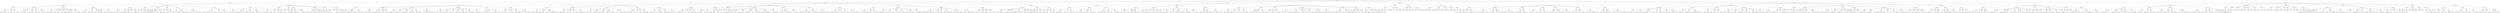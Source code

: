 digraph G {
	jovejmr [weight=40]
	fesmk [weight=24]
	gwhfv [weight=74]
	vxfoyx [weight=101]
	vxfoyx -> aqytxb
	vxfoyx -> ltnnn
	pvtnv [weight=77]
	cpmuhnf [weight=39]
	ocezven [weight=77]
	xjqta [weight=42]
	hkckef [weight=21]
	nwuhqn [weight=63]
	wbbfc [weight=49]
	oictp [weight=50]
	zmizid [weight=85]
	uukembw [weight=1054]
	uukembw -> yowehs
	uukembw -> ytoju
	uukembw -> jwyhe
	uukembw -> bxqlx
	iqdna [weight=212]
	iqdna -> gmhwcj
	iqdna -> vllsfc
	iqdna -> ebptuar
	iqdna -> lmcqa
	vakapy [weight=132]
	vakapy -> eiisyk
	vakapy -> nghznvw
	vakapy -> dqslnjk
	qouck [weight=77]
	pqjeof [weight=12]
	faszmg [weight=53]
	jvjlfb [weight=56]
	oxwpxqj [weight=44]
	ryonf [weight=18]
	jrgndow [weight=70]
	iayecc [weight=86]
	lwuwrp [weight=84]
	haxfzky [weight=72]
	ahbxz [weight=12]
	muuyp [weight=21]
	emjuzdq [weight=46]
	csiof [weight=258]
	csiof -> rjyyh
	csiof -> rdqisk
	orkisb [weight=88]
	yheewtp [weight=13]
	utrhfs [weight=10]
	kczko [weight=84]
	iwcqa [weight=98]
	chdtaz [weight=59]
	pqoybi [weight=74]
	pqoybi -> bsmwi
	pqoybi -> hsycjdc
	pinapwf [weight=88]
	vpfsdll [weight=93]
	ohjniy [weight=139]
	ohjniy -> tvqfs
	ohjniy -> uyfca
	cbldohy [weight=92]
	vvgyhb [weight=526]
	vvgyhb -> ruqgy
	vvgyhb -> xrgsnsh
	vvgyhb -> wytylnc
	wwjqcpu [weight=90]
	xvjuf [weight=79]
	zdsyu [weight=67]
	zdsyu -> ecstxkl
	zdsyu -> paofmv
	eovjzwr [weight=55]
	ohsjl [weight=36]
	eduzwi [weight=49]
	eduzwi -> segwmpm
	eduzwi -> bfekpxz
	eduzwi -> gewtd
	eduzwi -> knvukf
	oyhvxt [weight=5]
	kyoypr [weight=69]
	mfaftsr [weight=34]
	heqou [weight=193]
	heqou -> uriolfn
	heqou -> gfhfmig
	heqou -> crxpsq
	ktbxbnn [weight=132]
	ktbxbnn -> fhzzvtv
	ktbxbnn -> oytgp
	yscxlz [weight=40]
	dukpbd [weight=44]
	kzlpr [weight=6]
	qswzv [weight=86]
	pxjuos [weight=61]
	mvavmml [weight=53]
	kqxpxlx [weight=57]
	ixdllwp [weight=1853]
	ixdllwp -> sialf
	ixdllwp -> kjvaqy
	nhrapmw [weight=51]
	nhrapmw -> pifqyxs
	nhrapmw -> wxloqgs
	nhrapmw -> jkcrf
	nhrapmw -> bmivh
	nhrapmw -> btjjjxw
	nhrapmw -> gfyvv
	nhrapmw -> tpdaf
	wurmmqn [weight=14]
	dqjxyyd [weight=53]
	vlnnmg [weight=94]
	rjyyh [weight=68]
	hwezjo [weight=43349]
	hwezjo -> rpyji
	hwezjo -> uukembw
	hwezjo -> pbthb
	iyeuk [weight=74]
	lcaeg [weight=92]
	gfhfmig [weight=44]
	iugub [weight=226]
	iugub -> rauprc
	iugub -> bummi
	tfpsrke [weight=70]
	nhjbg [weight=267]
	nhjbg -> fviaonx
	nhjbg -> uemcawn
	rleprim [weight=45]
	rleprim -> lruhxda
	rleprim -> qxfvj
	yowehs [weight=1257]
	yowehs -> ynhgsj
	yowehs -> deboo
	yowehs -> jrovat
	lefvu [weight=10]
	lefvu -> pzths
	lefvu -> vygkoys
	lefvu -> etzfe
	lefvu -> sudep
	kcjcpk [weight=9]
	zhvyfkx [weight=56]
	ixeev [weight=77]
	rkjfzl [weight=241]
	rkjfzl -> jakjzay
	rkjfzl -> znfjlz
	rkjfzl -> zftvgdy
	rkjfzl -> bzhzzv
	rkjfzl -> dhktab
	cstxcb [weight=31]
	bzhzzv [weight=212]
	sqkae [weight=73]
	rpkaem [weight=14]
	krepomq [weight=36]
	hxdrc [weight=4240]
	hxdrc -> fcoaxeb
	hxdrc -> geniumj
	hxdrc -> wprzdkf
	hxdrc -> ygbuuxe
	hxdrc -> fvqwcn
	hxdrc -> dketeda
	hxdrc -> ozmbhy
	nebobeh [weight=37]
	nebobeh -> pinapwf
	nebobeh -> qijqu
	nebobeh -> kccdhut
	jkcrf [weight=177]
	jkcrf -> dahvvo
	jkcrf -> tbyfd
	jlnxpy [weight=156]
	jlnxpy -> akmzxzw
	jlnxpy -> yrrhqap
	xdqma [weight=201]
	xdqma -> ggsdtdp
	xdqma -> rbxfyau
	dtpzna [weight=83]
	wovwg [weight=83]
	eaggakx [weight=50]
	imfepc [weight=5]
	uruco [weight=74]
	qbhev [weight=1169]
	qbhev -> dptakt
	qbhev -> qrsyoj
	qbhev -> gzttehr
	qbhev -> qwcyeqz
	bvrxeo [weight=3248]
	bvrxeo -> jnyexah
	bvrxeo -> ltleg
	bvrxeo -> fdnmqri
	bvrxeo -> iysgr
	bvrxeo -> dffdie
	bvrxeo -> vvgyhb
	exhjhpu [weight=9]
	zcubrms [weight=41]
	zcubrms -> bgwlsu
	zcubrms -> grlbob
	zcubrms -> lcaeg
	zcubrms -> dmdgesa
	bqayvhe [weight=142]
	bqayvhe -> nnsaju
	bqayvhe -> xobzucu
	bqayvhe -> qrlyc
	kutvex [weight=178]
	kutvex -> xqscl
	kutvex -> jowbyue
	tzlsvpk [weight=348]
	tzlsvpk -> pqyjyl
	tzlsvpk -> yrudth
	jbqnyve [weight=70]
	aexqgs [weight=98]
	aexqgs -> ighxxvd
	aexqgs -> orkisb
	sbgug [weight=49]
	sbgug -> qmbfra
	sbgug -> jlnxpy
	sbgug -> zkljkp
	sbgug -> ikves
	mmsesaw [weight=98]
	xsnbmt [weight=98]
	pzhayls [weight=59]
	iqyrubd [weight=73]
	nwzzgtf [weight=71]
	jgbce [weight=79]
	blhjjx [weight=81]
	xyoatzj [weight=79]
	drukt [weight=87]
	bxxpwa [weight=12]
	uyfca [weight=46]
	qslflr [weight=37]
	czrmixj [weight=84]
	rogrsp [weight=94]
	bcmep [weight=79]
	tvqfs [weight=46]
	vhdfs [weight=50]
	quaqp [weight=29]
	kqaox [weight=70]
	lyetyd [weight=1427]
	lyetyd -> craakno
	lyetyd -> unxgbyg
	lyetyd -> ftmwpqg
	uktdx [weight=135]
	uktdx -> oyhvxt
	uktdx -> imfepc
	eyhbm [weight=45]
	vrlwo [weight=79]
	vrlwo -> nbdhcy
	vrlwo -> adsppu
	vrlwo -> dmwzg
	vrlwo -> odguqiy
	xeoeht [weight=67]
	szgqmow [weight=110]
	szgqmow -> oarrrpk
	szgqmow -> nqdcbhp
	hmxbpwl [weight=12]
	xorzt [weight=21]
	nohqdkf [weight=39]
	fbshzlu [weight=139]
	fbshzlu -> ahjpc
	fbshzlu -> tgspt
	zlrod [weight=188]
	ftudp [weight=56]
	zskbac [weight=94]
	zskbac -> oyvsrsc
	zskbac -> dmroo
	zskbac -> wfrqy
	zskbac -> bbpyckh
	sdkbbc [weight=94]
	qngcb [weight=40]
	xziemca [weight=23]
	rpvqak [weight=300]
	rpvqak -> mfpxtom
	rpvqak -> cltcdp
	rpvqak -> khcau
	rpvqak -> bqayvhe
	rpvqak -> efoouqi
	bojkbqr [weight=75]
	jsthfix [weight=191]
	jsthfix -> sewnmby
	jsthfix -> qngcb
	lxckefh [weight=21]
	qrlyc [weight=22]
	aemfgyt [weight=156]
	xbegaua [weight=106]
	xbegaua -> cbcxlyo
	xbegaua -> cejbp
	hfcotwm [weight=36]
	wrmngqs [weight=9]
	anpriwx [weight=67]
	anpriwx -> uhczfn
	anpriwx -> ovpmj
	gsuxkc [weight=66]
	qryxc [weight=74]
	tymwxrt [weight=67]
	ifmnxwy [weight=57]
	qwjcmlq [weight=5]
	qlmptj [weight=82]
	eazsmg [weight=75]
	kygcd [weight=58]
	surfn [weight=36]
	ikwre [weight=46]
	ikwre -> lpsufo
	ikwre -> eaugk
	tdulat [weight=184]
	tdulat -> qfcknc
	tdulat -> dbzmyy
	yophj [weight=74]
	gverkkt [weight=51]
	vwhmf [weight=54]
	krvsaqc [weight=51]
	qgmtntw [weight=82]
	dmtlzbj [weight=80]
	zewvip [weight=48]
	znhkve [weight=90]
	odnfifx [weight=80]
	affmx [weight=39]
	pfeewo [weight=638]
	pfeewo -> fhhqd
	pfeewo -> szgqmow
	pfeewo -> bdeol
	pfeewo -> dyxlbp
	rviwwhc [weight=40]
	wpqqze [weight=84]
	zmmfuq [weight=10]
	qpnyq [weight=19]
	kjvaqy [weight=19]
	dkuhniy [weight=1187]
	dkuhniy -> nbenm
	dkuhniy -> obnnecx
	dkuhniy -> gqvxml
	dkuhniy -> zyzwas
	tzgsm [weight=1080]
	tzgsm -> jevck
	tzgsm -> uqsrhrf
	tzgsm -> orgcvcg
	xrgsnsh [weight=24]
	xrgsnsh -> abwhrjo
	xrgsnsh -> xycwfmc
	xrgsnsh -> qqvlmd
	xrgsnsh -> omupor
	ozolfes [weight=85]
	ozolfes -> fncqp
	ozolfes -> lusiwnm
	ozolfes -> anoxy
	zzrttv [weight=73]
	dvdnlr [weight=87]
	qqubd [weight=61]
	adsppu [weight=46]
	rblolc [weight=45]
	rblolc -> ooilg
	rblolc -> fbcqhv
	rblolc -> palqz
	rblolc -> lqdvwk
	blslvmm [weight=381]
	blslvmm -> tijjvh
	blslvmm -> oceimpw
	blslvmm -> lndzbn
	qhdtqi [weight=70]
	obpwxg [weight=7]
	bxqlx [weight=57]
	bxqlx -> rqglm
	bxqlx -> tzlsvpk
	bxqlx -> gmsbmq
	bxqlx -> tdulat
	bxqlx -> cianrio
	bqjqj [weight=44]
	uxfnv [weight=153]
	uxfnv -> brooyl
	uxfnv -> lwvclga
	uxfnv -> jeqxuvl
	socihs [weight=33]
	qnioy [weight=400]
	mbcxw [weight=19]
	wytylnc [weight=398]
	wytylnc -> yinrfyl
	wytylnc -> kcewvb
	hckgf [weight=162]
	hckgf -> kutvex
	hckgf -> prvai
	hckgf -> jwdmmcd
	hckgf -> safph
	hckgf -> nyfutww
	hckgf -> xochdg
	mnsxmc [weight=137]
	mnsxmc -> oadcp
	mnsxmc -> adxgp
	olyrohd [weight=73]
	nglln [weight=12]
	qoiit [weight=67]
	vqezl [weight=64]
	deboo [weight=116]
	deboo -> vmldb
	deboo -> vdujht
	dystb [weight=247]
	dystb -> ryonf
	dystb -> ixqkcbm
	dpqxwea [weight=162]
	dpqxwea -> ccsqmpv
	dpqxwea -> pjtzjkm
	lpfprd [weight=164]
	lpfprd -> hcnocre
	lpfprd -> polzw
	fviaonx [weight=7]
	brvlzkw [weight=34]
	ocpzwk [weight=71]
	ocpzwk -> vwske
	ocpzwk -> sdkbbc
	ynhgsj [weight=70]
	ynhgsj -> jzocbg
	ynhgsj -> efylyde
	orgcvcg [weight=88]
	orgcvcg -> frqrk
	orgcvcg -> wzinm
	jfikyhd [weight=74]
	ajpjme [weight=73]
	ajpjme -> tymwxrt
	ajpjme -> kysjzj
	ajpjme -> qoiit
	atquwvk [weight=1437]
	atquwvk -> vpqyy
	atquwvk -> hmxbpwl
	atquwvk -> mryloc
	atquwvk -> hxphn
	csmkbgh [weight=257]
	csmkbgh -> pqoybi
	csmkbgh -> liyxgoa
	csmkbgh -> zlrod
	csmkbgh -> yvupc
	csmkbgh -> lpfprd
	hercuw [weight=999]
	hercuw -> rpvqak
	hercuw -> jynanod
	hercuw -> gyzhdk
	hercuw -> vonee
	kpjmq [weight=56]
	iuosq [weight=1130]
	iuosq -> zlyxnww
	iuosq -> yiitzs
	onxwvpl [weight=47]
	onxwvpl -> nwuhqn
	onxwvpl -> udpuj
	ooilg [weight=70]
	dkolh [weight=310]
	dkolh -> vfgkz
	dkolh -> xsewp
	crxcdnk [weight=300]
	crxcdnk -> wkvcgtu
	crxcdnk -> fnodwc
	xycwfmc [weight=99]
	hxphn [weight=12]
	uhczfn [weight=82]
	juxbbz [weight=52]
	fqevwyy [weight=92]
	ybhtg [weight=56]
	ybhtg -> wbona
	ybhtg -> lwiyyiu
	ybhtg -> ieqvf
	ybhtg -> fultd
	itaxno [weight=12]
	eibsqe [weight=245]
	eibsqe -> hojzxhu
	eibsqe -> ifmnxwy
	lrzlckm [weight=1087]
	lrzlckm -> hxoswpm
	lrzlckm -> quomvk
	lrzlckm -> xadrr
	lrzlckm -> xmsfn
	lrzlckm -> kyziqis
	anlre [weight=24]
	anetug [weight=70]
	anetug -> gypqe
	anetug -> otise
	syhbs [weight=188]
	syhbs -> nglln
	syhbs -> ogrcxm
	wpmpzel [weight=30]
	rthbso [weight=152]
	rthbso -> jlrun
	rthbso -> jswlnwo
	rthbso -> xziemca
	rthbso -> vdkklj
	narpa [weight=248]
	narpa -> yheewtp
	narpa -> tovvd
	luralcy [weight=55]
	luralcy -> dcaxloo
	luralcy -> ovpoqt
	luralcy -> bvrxeo
	luralcy -> osgijzx
	luralcy -> uppcjl
	xurtoj [weight=80]
	hsycjdc [weight=57]
	geniumj [weight=535]
	geniumj -> lieexcn
	geniumj -> mchtb
	geniumj -> nupqbfq
	pcissqn [weight=229]
	pcissqn -> jplusbc
	pcissqn -> fiwwr
	mebfx [weight=74]
	fhyhg [weight=75]
	pxsdzax [weight=62]
	waneo [weight=24]
	zwhpl [weight=89]
	vnlmjy [weight=146]
	vnlmjy -> exhjhpu
	vnlmjy -> jtwov
	litns [weight=1340]
	litns -> jbmccc
	litns -> lefvu
	litns -> anetug
	qsdrdp [weight=41]
	qsdrdp -> wdhjt
	qsdrdp -> pqgnd
	qsdrdp -> ftdjg
	qsdrdp -> dzvsp
	rxulpe [weight=83]
	vxpjfrf [weight=106]
	vxpjfrf -> eptfjt
	vxpjfrf -> zprpamt
	slxrrx [weight=62]
	gwtsp [weight=76]
	hkrkkvv [weight=55]
	dbzmyy [weight=97]
	kywdy [weight=99]
	btsfhej [weight=80]
	acgdfu [weight=70]
	kccdhut [weight=88]
	rcfkr [weight=70]
	rcfkr -> khebz
	rcfkr -> oekex
	rcfkr -> gdhnu
	rcfkr -> uhggwqa
	rcfkr -> nrslon
	rcfkr -> incqze
	rcfkr -> ajpjme
	jwdmmcd [weight=172]
	jwdmmcd -> odanj
	jwdmmcd -> nppone
	phwnp [weight=14]
	asxxcu [weight=13]
	asxxcu -> vmhyd
	asxxcu -> ufzrbo
	asxxcu -> fkajvpp
	jsylrrl [weight=19]
	qvbyk [weight=96]
	atazf [weight=40]
	fierzfm [weight=10]
	kwhjz [weight=64]
	vdkklj [weight=23]
	hnfwgag [weight=54]
	eptfjt [weight=50]
	sdxlyd [weight=93]
	sdxlyd -> bqldhq
	sdxlyd -> kpcorrf
	azddjb [weight=49]
	ydktfd [weight=88]
	tgspt [weight=43]
	eqjoky [weight=166]
	eqjoky -> wwhao
	eqjoky -> wjncmeh
	oadcp [weight=18]
	ycihhx [weight=36]
	bgacyt [weight=66]
	bgacyt -> fjforb
	bgacyt -> wsclc
	takkclx [weight=77]
	jvhuwnd [weight=50]
	dmohbhf [weight=56]
	wdzqhs [weight=102]
	wdzqhs -> kwnpdyr
	wdzqhs -> yophj
	fjforb [weight=73]
	npkqfq [weight=12]
	qugbhqd [weight=35]
	jxovdlo [weight=6]
	nmgme [weight=75]
	njmpeyi [weight=17]
	oekex [weight=136]
	oekex -> emjuzdq
	oekex -> twhkffp
	oekex -> onzxd
	uewmev [weight=32519]
	uewmev -> yvngku
	uewmev -> kvgcvel
	uewmev -> xupjwd
	gmxfl [weight=88]
	fhjnytd [weight=95]
	ytoju [weight=1052]
	ytoju -> tqveqn
	ytoju -> vlzkx
	ytoju -> gzcqdt
	ytoju -> jwahk
	ytoju -> xookni
	lsyuq [weight=87]
	lsyuq -> vhdfs
	lsyuq -> jvhuwnd
	lsyuq -> vujcsg
	lsyuq -> oictp
	taple [weight=283]
	fdojsjr [weight=52]
	sosqk [weight=10]
	rmvwkb [weight=350]
	rmvwkb -> ffelpox
	rmvwkb -> ftklgzk
	rmvwkb -> fwxntdg
	boifbq [weight=1867]
	boifbq -> yscxlz
	boifbq -> nijws
	boifbq -> wnymiji
	xdwuc [weight=776]
	xdwuc -> jhgxjnj
	xdwuc -> zdsyu
	xdwuc -> thufrr
	xdwuc -> gftjrqd
	xdwuc -> tgmtpht
	xnhowa [weight=70]
	qxrnvvk [weight=169]
	qxrnvvk -> krvsaqc
	qxrnvvk -> uyvchvp
	adxgp [weight=18]
	vsfhp [weight=227]
	vsfhp -> wnwzo
	vsfhp -> qslflr
	jnyexah [weight=834]
	jnyexah -> dpqxwea
	jnyexah -> ckguaj
	jnyexah -> eqjoky
	jnyexah -> asxxcu
	rzirj [weight=24]
	bqhfmb [weight=11]
	scwyfb [weight=99]
	scwyfb -> ctgjnch
	scwyfb -> nxbmvbe
	scwyfb -> mgklkfr
	scwyfb -> nozhmci
	kwlqal [weight=104]
	kwlqal -> jhehhp
	kwlqal -> anhlx
	aeppvjo [weight=74]
	aeppvjo -> pouqokx
	aeppvjo -> gmxfl
	prwwpd [weight=42]
	zzuzfn [weight=74]
	rqgoz [weight=201]
	rqgoz -> jxovdlo
	rqgoz -> lmildeh
	rgumam [weight=96]
	rgumam -> fezzdc
	rgumam -> vesqwkh
	rgumam -> vzxaf
	rgumam -> oztts
	nouzec [weight=15]
	tqveqn [weight=179]
	bbpyckh [weight=194]
	bbpyckh -> rrrrgbe
	bbpyckh -> nyubyy
	kpcorrf [weight=51]
	inhsin [weight=26]
	ixflbkx [weight=812]
	ixflbkx -> afely
	ixflbkx -> ikrsja
	ixflbkx -> sjrmzwh
	ixflbkx -> krrjt
	ixflbkx -> zhclzz
	ixflbkx -> iglop
	ixflbkx -> bmnanm
	crutxb [weight=488]
	crutxb -> rblolc
	crutxb -> iwvgg
	crutxb -> kagubg
	crutxb -> heqou
	crutxb -> rhkgi
	iacjli [weight=48]
	nescogt [weight=38]
	nescogt -> oshhfb
	nescogt -> ofkhwy
	nescogt -> zdrtwa
	jldua [weight=19]
	opttfsy [weight=49]
	vckfvm [weight=100]
	vckfvm -> svufvq
	vckfvm -> cpmuhnf
	fodddp [weight=73]
	fodddp -> znhkve
	fodddp -> kbvepc
	vbrhq [weight=92]
	wwhao [weight=36]
	zmnxzz [weight=15]
	eqhbool [weight=269]
	eqhbool -> rvfxkl
	eqhbool -> grosthd
	gqejbh [weight=44]
	dzcfaed [weight=40]
	khebz [weight=274]
	qjhegw [weight=84]
	zmfwxre [weight=72]
	jlvppc [weight=74]
	jlvppc -> mlidg
	jlvppc -> xzvhic
	furqyga [weight=145]
	furqyga -> nssmfal
	furqyga -> qaietz
	qaietz [weight=43]
	lfbke [weight=76]
	fbbsb [weight=24]
	mxseaq [weight=303]
	oumbw [weight=40]
	vedrnbs [weight=86]
	zsfuc [weight=671]
	zsfuc -> hmgsla
	zsfuc -> chhab
	zsfuc -> csguji
	ydzlkcn [weight=47]
	uppcjl [weight=9128]
	uppcjl -> nvgih
	uppcjl -> vjiqdn
	uppcjl -> nhrapmw
	gxgvu [weight=47]
	wezzh [weight=56]
	npmifyp [weight=54]
	mloey [weight=36]
	mloey -> qvbyk
	mloey -> nqsgzg
	oqihebu [weight=51]
	evnqnr [weight=178]
	nozhmci [weight=69]
	swojpec [weight=21]
	yjlokcq [weight=49]
	rmndp [weight=18]
	rmndp -> srpftd
	rmndp -> mebfx
	rmndp -> olxrjth
	rmndp -> iyeuk
	ufzrbo [weight=75]
	hdhmvr [weight=71]
	hojzxhu [weight=57]
	eevkfzp [weight=33]
	lmildeh [weight=6]
	rsmfalh [weight=43]
	rsmfalh -> ixeev
	rsmfalh -> gwmkt
	sleezka [weight=36]
	sleezka -> sdfxsnj
	sleezka -> weyts
	sleezka -> jovejmr
	cvwwx [weight=77]
	vwvpuxj [weight=64]
	rqvni [weight=40]
	yocxtug [weight=922]
	yocxtug -> ujvwff
	yocxtug -> tkmobkr
	yocxtug -> syhbs
	yocxtug -> bgacyt
	ruayalk [weight=89]
	kbvepc [weight=90]
	codnc [weight=8]
	ovpoqt [weight=55]
	ovpoqt -> ffwzbh
	ovpoqt -> ntmbavi
	ovpoqt -> lrzlckm
	ovpoqt -> ptogh
	ovpoqt -> boifbq
	ovpoqt -> vdkwttr
	ovpoqt -> dkuhniy
	wbona [weight=86]
	vaedn [weight=244]
	pdrswn [weight=65]
	mqynznk [weight=92]
	dboryfe [weight=263]
	iwvgg [weight=165]
	iwvgg -> hxomy
	iwvgg -> xurtoj
	kzuimi [weight=110]
	kzuimi -> yveusc
	kzuimi -> fkoaesc
	vmldb [weight=57]
	kwnpdyr [weight=74]
	olxrjth [weight=74]
	cjvpndj [weight=33]
	zenhi [weight=35]
	dyxlbp [weight=154]
	hrbeox [weight=13]
	lieexcn [weight=51]
	lieexcn -> yyiiqr
	lieexcn -> uoyigbs
	lieexcn -> crqwarc
	lieexcn -> iacjli
	xochdg [weight=112]
	xochdg -> acgdfu
	xochdg -> jrgndow
	ffelpox [weight=25]
	ffelpox -> tplmdae
	ffelpox -> arowo
	ukqajr [weight=32]
	tujzdkt [weight=51]
	pdvqv [weight=72]
	tftmhfs [weight=75]
	vjiqdn [weight=1078]
	vjiqdn -> kuwbj
	vjiqdn -> vckfvm
	vjiqdn -> evnqnr
	qyqir [weight=79]
	qyqir -> vpfsdll
	qyqir -> jmavf
	brooyl [weight=28]
	ggkue [weight=255]
	ggkue -> wtegiqv
	ggkue -> gwrgur
	zdrtwa [weight=83]
	zdrtwa -> tezpif
	zdrtwa -> txbdsy
	wtenp [weight=16]
	xigac [weight=52]
	thgbcuu [weight=65]
	thgbcuu -> fycbjfr
	thgbcuu -> sdagro
	aupbre [weight=16]
	eksxd [weight=19]
	gyzhdk [weight=76]
	gyzhdk -> kdutnp
	gyzhdk -> dhmnja
	gyzhdk -> mfvta
	gyzhdk -> jcbaauf
	djjwlxc [weight=99]
	xacioc [weight=56]
	efylyde [weight=80]
	qomll [weight=151]
	qomll -> udydca
	qomll -> zhvyfkx
	fycbjfr [weight=60]
	foqhhy [weight=44]
	znfjlz [weight=94]
	znfjlz -> lbvmy
	znfjlz -> ndhxim
	djaamm [weight=235]
	djaamm -> bxxpwa
	djaamm -> pqjeof
	djaamm -> itaxno
	jxjrfer [weight=213]
	jxjrfer -> olyrohd
	jxjrfer -> iqyrubd
	xbuysgv [weight=6]
	lkbpaz [weight=124]
	lkbpaz -> wuoeas
	lkbpaz -> ftudp
	iysgr [weight=586]
	iysgr -> lucoli
	iysgr -> qnioy
	iysgr -> ybhtg
	ajncl [weight=55]
	mgklkfr [weight=69]
	yxjiuum [weight=269]
	yxjiuum -> sokvf
	yxjiuum -> squxpbv
	jsyhr [weight=472]
	jsyhr -> swhkru
	jsyhr -> fkprqmd
	jsyhr -> ylwlpkw
	jsyhr -> uktdx
	jsyhr -> hhzarm
	ocmqewc [weight=7]
	pddkiy [weight=95]
	bwifylg [weight=32]
	txrvdmv [weight=65]
	samoayn [weight=10]
	tijjvh [weight=262]
	tijjvh -> qwjcmlq
	tijjvh -> tggkndf
	hgayc [weight=155]
	hgayc -> zoviki
	hgayc -> zewvip
	sphbex [weight=188]
	sjrmzwh [weight=26]
	sjrmzwh -> qouck
	sjrmzwh -> ocezven
	sjrmzwh -> pvtnv
	nyubyy [weight=48]
	xnyow [weight=146]
	xnyow -> wfekg
	xnyow -> opttfsy
	gqrflb [weight=99]
	sudep [weight=18]
	rlngreu [weight=93]
	tymld [weight=19]
	kqieiv [weight=77]
	jyawoxq [weight=73]
	aeosriz [weight=591]
	aeosriz -> dhpgc
	aeosriz -> mgclfp
	aeosriz -> oivliv
	nbdhcy [weight=46]
	tnbess [weight=20]
	rridhkb [weight=84]
	gzcqdt [weight=67]
	gzcqdt -> dmohbhf
	gzcqdt -> vgomsg
	ckguaj [weight=238]
	cpxwsyb [weight=13]
	jfwbrfo [weight=77]
	mtvlfz [weight=61]
	ebptuar [weight=9]
	mfpxtom [weight=128]
	mfpxtom -> xmwnu
	mfpxtom -> rviwwhc
	awxpkvm [weight=75]
	nupqbfq [weight=227]
	nupqbfq -> crxfc
	nupqbfq -> xcuzkj
	craakno [weight=119]
	craakno -> ooiiqt
	craakno -> mfaftsr
	jcbaauf [weight=8]
	jcbaauf -> zvlise
	jcbaauf -> takkclx
	jcbaauf -> cvwwx
	jcbaauf -> fnzocu
	hvqdejm [weight=202]
	zftvgdy [weight=170]
	zftvgdy -> swojpec
	zftvgdy -> muuyp
	rrrrgbe [weight=48]
	jswlnwo [weight=23]
	vfewf [weight=77]
	aqytxb [weight=82]
	njahbu [weight=20]
	jwahk [weight=91]
	jwahk -> oxwpxqj
	jwahk -> bqjqj
	oztts [weight=82]
	ybijr [weight=85]
	zvernrt [weight=104]
	zvernrt -> vzdse
	zvernrt -> wrdaarz
	oufye [weight=39]
	ltleg [weight=808]
	ltleg -> vnlmjy
	ltleg -> bscjk
	ltleg -> uycjw
	ltleg -> kzuimi
	ltleg -> kwlqal
	ltleg -> lahieha
	cvewsdi [weight=16]
	yiitzs [weight=62]
	sverl [weight=128]
	sverl -> twxadm
	sverl -> iicum
	sverl -> efuepo
	htipqs [weight=55]
	pbcywz [weight=40]
	pbcywz -> iwcqa
	pbcywz -> lhrdfkg
	krmjp [weight=123]
	krmjp -> avqmq
	krmjp -> cstxcb
	ltnnn [weight=82]
	eioql [weight=1890]
	eioql -> huutudx
	eioql -> azddjb
	vwohcb [weight=61]
	aiiswrv [weight=37]
	aiiswrv -> ydktfd
	aiiswrv -> khxsoaa
	srahmep [weight=45]
	yveusc [weight=27]
	exshg [weight=10]
	qgbdih [weight=77]
	gmhwcj [weight=9]
	nghznvw [weight=31]
	kewlet [weight=44]
	tvjrjqj [weight=14]
	pzths [weight=18]
	wojzq [weight=34]
	hcnocre [weight=12]
	jowbyue [weight=37]
	vwske [weight=94]
	khxsoaa [weight=88]
	nxbmvbe [weight=69]
	cydve [weight=166]
	cydve -> uruco
	cydve -> qryxc
	wpyem [weight=59]
	wpyem -> tnbjq
	wpyem -> aexqgs
	wpyem -> narpa
	safph [weight=102]
	safph -> eaggakx
	safph -> qvyaen
	safph -> dcbopj
	ekchuez [weight=76]
	nsyqlu [weight=56]
	cosbycn [weight=13]
	xxylgr [weight=46]
	kurvox [weight=73]
	iicum [weight=45]
	rkcdvt [weight=65]
	rkcdvt -> ozolfes
	rkcdvt -> dystb
	rkcdvt -> jsaksiq
	rkcdvt -> taple
	qfyzmmx [weight=70]
	xzhabw [weight=69]
	cnvgrhz [weight=10]
	emxhh [weight=97]
	emxhh -> hnfwgag
	emxhh -> ddzekr
	emxhh -> rngyvds
	zgcmic [weight=1164]
	zgcmic -> hvqdejm
	zgcmic -> nczcs
	zgcmic -> gpshsuk
	nomegvq [weight=31]
	kvgcvel [weight=6512]
	kvgcvel -> bnluwnh
	kvgcvel -> eduzwi
	kvgcvel -> ehjakg
	kvgcvel -> atquwvk
	gftkh [weight=77]
	odwmuu [weight=16]
	bqldhq [weight=51]
	awbgrbu [weight=41]
	awbgrbu -> vuqpnz
	awbgrbu -> xsnbmt
	ccsqmpv [weight=38]
	vxzcqpq [weight=4742]
	vxzcqpq -> yciltsr
	vxzcqpq -> ohjniy
	vxzcqpq -> vrppcq
	vxzcqpq -> rleprim
	vxzcqpq -> anpriwx
	vxzcqpq -> furqyga
	vxzcqpq -> waunp
	dcbopj [weight=50]
	tznxngl [weight=90]
	dhmnja [weight=144]
	dhmnja -> jgbgjbe
	dhmnja -> lwespc
	awwywgr [weight=145]
	awwywgr -> lfijt
	awwywgr -> oqmjin
	alvmkwx [weight=47]
	arowo [weight=60]
	knvukf [weight=311]
	knvukf -> jnczao
	knvukf -> xgkduuc
	knvukf -> odwmuu
	ffwzbh [weight=90]
	ffwzbh -> jsthfix
	ffwzbh -> vglnwmg
	ffwzbh -> ggkue
	ffwzbh -> khbylqn
	ffwzbh -> xxwarr
	ffwzbh -> qxrnvvk
	ffwzbh -> djaamm
	yygabb [weight=84]
	nssmfal [weight=43]
	klcixar [weight=191]
	klcixar -> hkrkkvv
	klcixar -> ezzht
	szosumk [weight=1834]
	szosumk -> ocpzwk
	szosumk -> evlze
	szosumk -> oqtjh
	chhab [weight=285]
	chhab -> kzzzjj
	chhab -> swavc
	incqze [weight=274]
	krrjt [weight=101]
	krrjt -> pzprcdg
	krrjt -> hgusv
	xpxwgaq [weight=36]
	udydca [weight=56]
	lucdp [weight=85]
	lucdp -> nebobeh
	lucdp -> tccwm
	lucdp -> vsfhp
	lucdp -> okczka
	lucdp -> klcixar
	lucdp -> aenkx
	ogrcxm [weight=12]
	tovvd [weight=13]
	btjjjxw [weight=95]
	btjjjxw -> kwhjz
	btjjjxw -> jmlnsj
	utnhs [weight=42]
	xhzrq [weight=8]
	xhzrq -> eevkfzp
	xhzrq -> ajkkb
	utoegrc [weight=17]
	gzttehr [weight=33]
	iypfs [weight=49]
	xihwd [weight=52]
	tkmobkr [weight=62]
	tkmobkr -> eazsmg
	tkmobkr -> tftmhfs
	dtyaw [weight=13]
	yljnodb [weight=62]
	yljnodb -> iugub
	yljnodb -> xnyow
	yljnodb -> vaedn
	yljnodb -> gctjzc
	yljnodb -> rthbso
	yljnodb -> inkttc
	yljnodb -> zwaygv
	mydomlh [weight=96]
	mydomlh -> sverl
	mydomlh -> qomll
	mydomlh -> dboryfe
	mydomlh -> ytiaiv
	mydomlh -> metlwn
	mydomlh -> vrlwo
	nybkt [weight=51]
	jlrun [weight=23]
	ehjakg [weight=726]
	ehjakg -> axzjpa
	ehjakg -> jpuqyc
	ehjakg -> fodddp
	yinrfyl [weight=11]
	qwdhug [weight=197]
	axklth [weight=79]
	lnwutyi [weight=4943]
	lnwutyi -> islwhh
	lnwutyi -> evjspos
	lnwutyi -> lkbpaz
	lnwutyi -> pbcywz
	lnwutyi -> djoxie
	lnwutyi -> wcyrbc
	khcau [weight=90]
	khcau -> fkttvdm
	khcau -> vvbshe
	xgqtx [weight=184]
	xgqtx -> kbrdsqg
	xgqtx -> bktqd
	xgkduuc [weight=16]
	tpdaf [weight=49]
	tpdaf -> drukt
	tpdaf -> dvdnlr
	wdhjt [weight=44]
	swakad [weight=43]
	ibvgkc [weight=281]
	fkttvdm [weight=59]
	ptogh [weight=1126]
	ptogh -> yvidh
	ptogh -> lsyuq
	ptogh -> uvxcv
	jeacolj [weight=59]
	xtcpdsl [weight=36]
	inkwv [weight=92]
	dqslnjk [weight=31]
	mqwndjo [weight=1703]
	mqwndjo -> uojfba
	mqwndjo -> lxpdska
	vkyped [weight=74]
	pmhvbof [weight=934]
	pmhvbof -> uysnnym
	pmhvbof -> nhaxbnh
	pmhvbof -> ufxskgv
	pmhvbof -> thgbcuu
	fhrui [weight=105]
	fhrui -> eyhbm
	fhrui -> srahmep
	jpdvph [weight=75]
	sialf [weight=19]
	pnuluh [weight=42]
	tlcfxef [weight=47]
	niniqlk [weight=12]
	xxwarr [weight=217]
	xxwarr -> scpjvm
	xxwarr -> gwxeoes
	ktcfyc [weight=75]
	qvyaen [weight=50]
	ssmfscq [weight=42]
	nfyjqfo [weight=73]
	rqglm [weight=78]
	rqglm -> buoykr
	rqglm -> fhyhg
	rqglm -> wralkrd
	rqglm -> efxmb
	jznvixs [weight=51]
	uoyigbs [weight=48]
	bmatbfz [weight=44]
	bmatbfz -> vqezl
	bmatbfz -> yiuyo
	zfavx [weight=33]
	zfavx -> vpqmyx
	zfavx -> bmaynas
	exqsvn [weight=16]
	pbthb [weight=64]
	pbthb -> abqvi
	pbthb -> pfeewo
	pbthb -> iuosq
	pbthb -> nvpon
	pbthb -> iujrwvw
	pbthb -> zskbac
	pbthb -> cgrcmg
	ndkmiz [weight=79]
	wkvcgtu [weight=7]
	obnnecx [weight=60]
	obnnecx -> yuqqx
	obnnecx -> jpqcyh
	ajkkb [weight=33]
	xookni [weight=17]
	xookni -> sziei
	xookni -> fnxtff
	vgjtzi [weight=55]
	vdkwttr [weight=947]
	vdkwttr -> xgqtx
	vdkwttr -> hbvvpki
	vdkwttr -> iprpx
	vdkwttr -> wjboxd
	kbrdsqg [weight=38]
	ixndjgk [weight=100]
	ixndjgk -> surfn
	ixndjgk -> njvmjgm
	mgxfso [weight=148]
	mgxfso -> wxmyjrh
	mgxfso -> bwifylg
	mexsmgu [weight=40]
	uemcawn [weight=7]
	rauprc [weight=9]
	zhclzz [weight=179]
	zhclzz -> affmx
	zhclzz -> nohqdkf
	uhggwqa [weight=19]
	uhggwqa -> iqbde
	uhggwqa -> ybijr
	uhggwqa -> zmizid
	sjnpi [weight=90]
	wkjpw [weight=50]
	wkjpw -> ecconsw
	wkjpw -> vprox
	oqmjin [weight=26]
	uysnnym [weight=131]
	uysnnym -> hygxqrs
	uysnnym -> memzmo
	qpeztu [weight=47]
	tvuov [weight=75]
	xydikn [weight=70]
	ftklgzk [weight=145]
	fyynvhy [weight=72]
	odguqiy [weight=46]
	sccddm [weight=86]
	trvwm [weight=47]
	agsdkbw [weight=30]
	hxomy [weight=80]
	fwupt [weight=74]
	hbbkfas [weight=40]
	jsaksiq [weight=117]
	jsaksiq -> fxbhth
	jsaksiq -> wovwg
	lmcqa [weight=9]
	hlxwud [weight=42]
	cgewz [weight=64]
	xtjals [weight=13]
	rpyji [weight=1036]
	rpyji -> qbhev
	rpyji -> feeksc
	rpyji -> cjfnt
	rpyji -> bkeqil
	rpyji -> rkjfzl
	rpyji -> nnqrj
	dgsalqk [weight=93]
	islwhh [weight=68]
	islwhh -> rridhkb
	islwhh -> yygabb
	ujvwff [weight=94]
	ujvwff -> uozuk
	ujvwff -> jeacolj
	ieqvf [weight=86]
	cnsxofp [weight=67]
	crqwarc [weight=48]
	pzprcdg [weight=78]
	nvgih [weight=1516]
	nvgih -> waneo
	nvgih -> fesmk
	nvgih -> qlzywpm
	nvgih -> jdvsc
	jgbgjbe [weight=86]
	rdqisk [weight=68]
	dzsjhs [weight=1026]
	dzsjhs -> vvyizmq
	dzsjhs -> iqdna
	dzsjhs -> yvpxb
	jnczao [weight=16]
	xiita [weight=91]
	xiita -> kwgmma
	xiita -> fhjnytd
	ntmbavi [weight=1078]
	ntmbavi -> mxseaq
	ntmbavi -> fomagh
	ntmbavi -> fdtmx
	yrgxyez [weight=108]
	yrgxyez -> ndczjq
	yrgxyez -> cvewsdi
	yrgxyez -> wtenp
	yrgxyez -> exqsvn
	ydrdiyq [weight=7]
	ydrdiyq -> peubkss
	ydrdiyq -> mricpy
	ydrdiyq -> bqwljb
	fwlhy [weight=20]
	fwlhy -> vghgf
	fwlhy -> ecyxemp
	fwlhy -> crutxb
	wqlrw [weight=13]
	iwkhee [weight=25]
	iwkhee -> vlnnmg
	iwkhee -> owsotek
	bummi [weight=9]
	kcuhnx [weight=116]
	kcuhnx -> djjwlxc
	kcuhnx -> ikqttp
	gcnhj [weight=30]
	gctjzc [weight=64]
	gctjzc -> hzkfzz
	gctjzc -> wwjqcpu
	tplmdae [weight=60]
	cfzstl [weight=86]
	xvxrg [weight=13]
	bmxcqpu [weight=6]
	bmxcqpu -> ktcfyc
	bmxcqpu -> tvuov
	sgjinm [weight=49]
	kimpf [weight=145]
	kimpf -> tnbess
	kimpf -> njahbu
	jryikzp [weight=84]
	pjtzjkm [weight=38]
	lucoli [weight=226]
	lucoli -> avgopx
	lucoli -> lsjnlpy
	gruqu [weight=32]
	vqglff [weight=264]
	vqglff -> emxhh
	vqglff -> yaxgb
	vqglff -> tvzcg
	ukixq [weight=76]
	wcqxiv [weight=50]
	quomvk [weight=52]
	quomvk -> fwxkh
	quomvk -> cgewz
	pgcvs [weight=65]
	mchtb [weight=153]
	mchtb -> jxpmi
	mchtb -> hcfgsnr
	wuoeas [weight=56]
	dmwzg [weight=46]
	hmgsla [weight=145]
	hmgsla -> odnfifx
	hmgsla -> btsfhej
	efuepo [weight=45]
	zfkiukq [weight=66]
	ficpk [weight=271]
	ficpk -> foqhhy
	ficpk -> bdgldyi
	pqqqof [weight=39]
	nnsaju [weight=22]
	ruqgy [weight=306]
	ruqgy -> oezxnl
	ruqgy -> kqxpxlx
	fhhqd [weight=60]
	fhhqd -> alvmkwx
	fhhqd -> ydzlkcn
	yvidh [weight=127]
	yvidh -> kcitnaj
	yvidh -> dmtlzbj
	wnymiji [weight=40]
	hcfgsnr [weight=45]
	abqvi [weight=480]
	abqvi -> zvernrt
	abqvi -> obrdxor
	abqvi -> wmnengd
	uduzaf [weight=32]
	ytiaiv [weight=122]
	ytiaiv -> tlcfxef
	ytiaiv -> nrkxpd
	ytiaiv -> gihgnqc
	xoakdt [weight=84]
	tgmtpht [weight=107]
	tgmtpht -> quaqp
	tgmtpht -> tnyhegn
	tgmtpht -> vjtyvg
	tgmtpht -> llfxe
	vzdse [weight=77]
	neisr [weight=97]
	neisr -> ukqajr
	neisr -> uduzaf
	neisr -> melui
	neisr -> gzxumn
	tjfhwma [weight=195]
	lndzbn [weight=48]
	lndzbn -> rgnxext
	lndzbn -> xacioc
	lndzbn -> hhunwd
	lndzbn -> nsyqlu
	zwaygv [weight=90]
	zwaygv -> gftkh
	zwaygv -> wtlmura
	ndpsefd [weight=24]
	yvfkur [weight=97]
	uwcgpwx [weight=10]
	neshq [weight=58]
	axzjpa [weight=153]
	axzjpa -> kkgpo
	axzjpa -> wcqxiv
	dhfiwjb [weight=13]
	sampa [weight=10]
	yvupc [weight=86]
	yvupc -> jznvixs
	yvupc -> tujzdkt
	nhaxbnh [weight=185]
	mjeja [weight=53]
	iprpx [weight=150]
	iprpx -> rhaqwc
	iprpx -> pyulzo
	wcyrbc [weight=204]
	wcyrbc -> codnc
	wcyrbc -> fcfhlc
	wcyrbc -> vejds
	wcyrbc -> rzpph
	uqsrhrf [weight=164]
	uqsrhrf -> sulpwi
	uqsrhrf -> utoegrc
	cvuaf [weight=56]
	eaugk [weight=14]
	xcuzkj [weight=8]
	pifqyxs [weight=115]
	pifqyxs -> vwhmf
	pifqyxs -> npmifyp
	sbknkwh [weight=82]
	peubkss [weight=75]
	hakzty [weight=81]
	llgxywa [weight=11]
	qesfmt [weight=74]
	lsjnlpy [weight=87]
	efoouqi [weight=104]
	efoouqi -> bfejcbh
	efoouqi -> xihwd
	jevck [weight=156]
	jevck -> sntwas
	jevck -> uijfe
	buoykr [weight=75]
	xdpxpu [weight=65117]
	xdpxpu -> zsfuc
	xdpxpu -> litns
	xdpxpu -> cslci
	lwvclga [weight=28]
	yutvqn [weight=225]
	yutvqn -> xvxrg
	yutvqn -> zkjjvwh
	jmavf [weight=93]
	cjfnt [weight=737]
	cjfnt -> nozlte
	cjfnt -> zvfxidm
	cjfnt -> sphbex
	qunku [weight=1662]
	qunku -> xpxwgaq
	qunku -> krepomq
	qunku -> ycihhx
	ikrsja [weight=113]
	ikrsja -> haxfzky
	ikrsja -> pdvqv
	uojfba [weight=94]
	wfrqy [weight=23]
	wfrqy -> zwhpl
	wfrqy -> ozyvo
	wfrqy -> ruayalk
	vedjm [weight=51]
	sdagro [weight=60]
	bktqd [weight=38]
	ooiiqt [weight=34]
	qijqu [weight=88]
	qtrappj [weight=78]
	jbbvph [weight=369]
	jbbvph -> avcuzkv
	jbbvph -> uqmdsne
	vdujht [weight=57]
	owsotek [weight=94]
	qfcknc [weight=97]
	gbdida [weight=46]
	mjbmx [weight=76]
	uozuk [weight=59]
	cgemz [weight=70]
	ahjpc [weight=43]
	fmpkb [weight=47]
	jmdype [weight=203]
	jmdype -> rgujeec
	jmdype -> raezxi
	sbgpr [weight=287]
	sbgpr -> fdyit
	sbgpr -> gruqu
	ksphb [weight=40]
	mricpy [weight=75]
	peclf [weight=84]
	jeqxuvl [weight=28]
	fcoaxeb [weight=628]
	fcoaxeb -> uhgqfua
	fcoaxeb -> ddljunb
	fcoaxeb -> mgxfso
	oshhfb [weight=87]
	oshhfb -> zfzli
	oshhfb -> hakzty
	nnwxxk [weight=64]
	nnwxxk -> rlngreu
	nnwxxk -> dgsalqk
	onzxd [weight=46]
	uijfe [weight=21]
	rlsynsa [weight=63]
	rlsynsa -> qegjm
	rlsynsa -> rogrsp
	hfqskw [weight=125]
	hfqskw -> pqqqof
	hfqskw -> gleaooi
	hfqskw -> oufye
	otise [weight=6]
	fdyit [weight=32]
	cptpfpd [weight=65]
	djoxie [weight=52]
	djoxie -> vbrhq
	djoxie -> akffhfg
	xvkhbq [weight=90]
	gzxumn [weight=32]
	avqmq [weight=31]
	vyzfw [weight=5391]
	vyzfw -> hfqskw
	vyzfw -> wkjpw
	vyzfw -> gyifp
	vyzfw -> nqvbxx
	lqdvwk [weight=70]
	ddzekr [weight=54]
	fdnmqri [weight=29]
	fdnmqri -> afucrtw
	fdnmqri -> gpium
	fdnmqri -> pcissqn
	fdnmqri -> hgayc
	fdnmqri -> satrfh
	fdnmqri -> rlsynsa
	fdnmqri -> yutvqn
	jioqtp [weight=14]
	cianrio [weight=216]
	cianrio -> blhjjx
	cianrio -> sdeecr
	azlnl [weight=73]
	qnhgur [weight=26]
	mfvta [weight=246]
	mfvta -> gxasczp
	mfvta -> ayuwttz
	njvmjgm [weight=36]
	utbrib [weight=42]
	mxhxyj [weight=29]
	yiuyo [weight=64]
	ayrojfl [weight=46]
	jakjzay [weight=176]
	jakjzay -> vrqga
	jakjzay -> dsugcog
	fiwwr [weight=11]
	klnhysy [weight=28]
	zyzwas [weight=174]
	zyzwas -> xtjals
	zyzwas -> dtyaw
	gleaooi [weight=39]
	hznrevv [weight=77]
	oceimpw [weight=106]
	oceimpw -> rxulpe
	oceimpw -> dtpzna
	iqhrmo [weight=63]
	hhzarm [weight=25]
	hhzarm -> mexsmgu
	hhzarm -> bxqfge
	hhzarm -> oumbw
	hygxqrs [weight=27]
	iqbde [weight=85]
	hgusv [weight=78]
	xrglp [weight=958]
	xrglp -> odugb
	xrglp -> ktbxbnn
	xrglp -> vxpjfrf
	xrglp -> xbegaua
	xrglp -> nmtme
	bmivh [weight=103]
	bmivh -> gcnhj
	bmivh -> wpmpzel
	bmivh -> agsdkbw
	bmivh -> quqdh
	isgef [weight=31]
	dptakt [weight=33]
	wzwey [weight=29]
	yvngku [weight=9809]
	yvngku -> fhsmlky
	yvngku -> wdtrk
	yvngku -> wpyem
	gwmkt [weight=77]
	vrqga [weight=18]
	gcenos [weight=90]
	luzjos [weight=161]
	luzjos -> wurmmqn
	luzjos -> jioqtp
	luzjos -> rpkaem
	luzjos -> tvjrjqj
	kcewvb [weight=11]
	pexst [weight=46]
	odanj [weight=40]
	nrslon [weight=76]
	nrslon -> nczno
	nrslon -> zfkiukq
	nrslon -> yapxbpt
	dmdgesa [weight=92]
	melui [weight=32]
	sokvf [weight=41]
	omupor [weight=99]
	tggkndf [weight=5]
	gtuoq [weight=28]
	czondc [weight=13]
	nrkxpd [weight=47]
	vwipyfi [weight=44]
	uhgqfua [weight=106]
	uhgqfua -> tzvnssx
	uhgqfua -> dqjxyyd
	fvqwcn [weight=868]
	fvqwcn -> gjdquua
	fvqwcn -> pwaugpr
	fvqwcn -> ncdavn
	kmjzj [weight=97]
	zbicwki [weight=7]
	nrdcpk [weight=44]
	nnutid [weight=21]
	vesqwkh [weight=82]
	rhaqwc [weight=55]
	fyuwn [weight=118]
	fyuwn -> jsylrrl
	fyuwn -> qpnyq
	wfekg [weight=49]
	mlidg [weight=30]
	vrfek [weight=33]
	vrfek -> nlgewi
	vrfek -> hlsch
	vrfek -> szosumk
	vrfek -> ixflbkx
	vrfek -> ggmjg
	tvzcg [weight=171]
	tvzcg -> nrdcpk
	tvzcg -> kewlet
	segwmpm [weight=255]
	segwmpm -> fdojsjr
	segwmpm -> xigac
	vllsfc [weight=9]
	donhvzg [weight=77]
	nczcs [weight=170]
	nczcs -> noaiz
	nczcs -> aupbre
	pouqokx [weight=88]
	afucrtw [weight=119]
	afucrtw -> fajcjs
	afucrtw -> gsuxkc
	nawvci [weight=10]
	temwow [weight=75]
	aceweuo [weight=52]
	fcfhlc [weight=8]
	gypqe [weight=6]
	ndczjq [weight=16]
	bmaynas [weight=76]
	kuwbj [weight=68]
	kuwbj -> vgjtzi
	kuwbj -> eovjzwr
	ggsdtdp [weight=12]
	yaxgb [weight=105]
	yaxgb -> hznrevv
	yaxgb -> qgbdih
	vxbdi [weight=77]
	gihgnqc [weight=47]
	fultd [weight=86]
	tezpif [weight=83]
	sudwjj [weight=92]
	fnihd [weight=92]
	dmneolr [weight=6]
	ighxxvd [weight=88]
	yshkxu [weight=24]
	vxaqay [weight=23]
	vxaqay -> qgmtntw
	vxaqay -> mjofjlf
	vxaqay -> sbknkwh
	vxaqay -> rwzme
	lhrdfkg [weight=98]
	oarrrpk [weight=22]
	lxpdska [weight=94]
	yyiiqr [weight=48]
	sdsyt [weight=225]
	sdsyt -> ywtsd
	sdsyt -> iqhrmo
	nkxpqbc [weight=336]
	nkxpqbc -> dukpbd
	nkxpqbc -> vwipyfi
	weyts [weight=40]
	gmsbmq [weight=378]
	akffhfg [weight=92]
	odoffm [weight=78]
	odoffm -> jpdvph
	odoffm -> temwow
	cgrcmg [weight=1214]
	cgrcmg -> hnaps
	cgrcmg -> sosqk
	cgrcmg -> fierzfm
	cgrcmg -> sampa
	dyfyibk [weight=76]
	dyfyibk -> cptpfpd
	dyfyibk -> txrvdmv
	dyfyibk -> pdrswn
	dyfyibk -> ixfyyyz
	awrwywl [weight=4435]
	awrwywl -> brjneo
	awrwywl -> nsqlbvb
	awrwywl -> vrfek
	awrwywl -> hxdrc
	awrwywl -> wfqul
	jxpmi [weight=45]
	unxgbyg [weight=41]
	unxgbyg -> azlnl
	unxgbyg -> sqkae
	lwespc [weight=86]
	udpuj [weight=63]
	cugwenm [weight=82]
	cugwenm -> qnhgur
	cugwenm -> inhsin
	vzxaf [weight=82]
	fkajvpp [weight=75]
	vpqmyx [weight=76]
	mifct [weight=46]
	nozlte [weight=188]
	vfgkz [weight=57]
	rhkgi [weight=257]
	rhkgi -> wojzq
	rhkgi -> brvlzkw
	ufxskgv [weight=61]
	ufxskgv -> pxsdzax
	ufxskgv -> cndzkwl
	jmlnsj [weight=64]
	dcbsi [weight=56]
	pqyjyl [weight=15]
	fwxntdg [weight=15]
	fwxntdg -> pgcvs
	fwxntdg -> qekneh
	mgclfp [weight=77]
	mgclfp -> ndkmiz
	mgclfp -> xvjuf
	mgclfp -> axklth
	mgclfp -> jgbce
	zvfxidm [weight=64]
	zvfxidm -> slxrrx
	zvfxidm -> fiwcv
	gynpo [weight=175]
	gynpo -> eksxd
	gynpo -> mbcxw
	fwxkh [weight=64]
	tnbjq [weight=252]
	tnbjq -> qxtfl
	tnbjq -> llgxywa
	nppone [weight=40]
	qxtfl [weight=11]
	fkprqmd [weight=41]
	fkprqmd -> aceweuo
	fkprqmd -> juxbbz
	wiadoyw [weight=285]
	wiadoyw -> kfmqmy
	wiadoyw -> invtlwg
	vyyye [weight=70]
	crxfc [weight=8]
	qrsyoj [weight=33]
	rgujeec [weight=74]
	bfejcbh [weight=52]
	oybkcy [weight=33]
	cslci [weight=16]
	cslci -> cydve
	cslci -> kcuhnx
	cslci -> crxcdnk
	cslci -> phkuv
	cslci -> rmndp
	xsewp [weight=57]
	xupjwd [weight=62]
	xupjwd -> zgcmic
	xupjwd -> yocxtug
	xupjwd -> aeosriz
	xupjwd -> yljnodb
	xupjwd -> urwawsz
	xupjwd -> qunku
	xupjwd -> dzsjhs
	uuziu [weight=21]
	twhkffp [weight=46]
	avcuzkv [weight=20]
	wjnoks [weight=112]
	wjnoks -> tzyexd
	wjnoks -> pzhayls
	palqz [weight=70]
	hvnmuj [weight=80]
	hvnmuj -> mifct
	hvnmuj -> xxylgr
	dmroo [weight=197]
	dmroo -> itkyzhq
	dmroo -> nomegvq
	dmroo -> lszwjv
	tptvyz [weight=31]
	uqmdsne [weight=20]
	ecconsw [weight=96]
	vejin [weight=36]
	czxsvq [weight=30]
	czxsvq -> gqrflb
	czxsvq -> kywdy
	llfxe [weight=29]
	veokoh [weight=687]
	veokoh -> yrgxyez
	veokoh -> bmatbfz
	veokoh -> hvnmuj
	veokoh -> fclal
	veokoh -> diauot
	veokoh -> sgonpal
	veokoh -> ixndjgk
	urwawsz [weight=1059]
	urwawsz -> hoqzhm
	urwawsz -> awbgrbu
	urwawsz -> uxfnv
	evjeyvt [weight=563]
	evjeyvt -> ikwre
	evjeyvt -> xhzrq
	evjeyvt -> jfikyhd
	kyziqis [weight=180]
	sdfxsnj [weight=40]
	yrrhqap [weight=46]
	tccwm [weight=43]
	tccwm -> qswzv
	tccwm -> iayecc
	tccwm -> cfzstl
	twxadm [weight=45]
	rzpph [weight=8]
	kzzzjj [weight=10]
	xzvhic [weight=30]
	qekneh [weight=65]
	cltcdp [weight=170]
	cltcdp -> tymld
	cltcdp -> jldua
	vejds [weight=8]
	qzlzlwd [weight=98]
	ylwlpkw [weight=115]
	ylwlpkw -> utrhfs
	ylwlpkw -> cnvgrhz
	ylwlpkw -> exshg
	qxfvj [weight=93]
	ywtsd [weight=63]
	hxoswpm [weight=32]
	hxoswpm -> fwupt
	hxoswpm -> qesfmt
	ayocum [weight=95]
	vwueokp [weight=96]
	vwueokp -> xeoeht
	vwueokp -> cnsxofp
	gwrgur [weight=8]
	cndzkwl [weight=62]
	diauot [weight=100]
	diauot -> rzirj
	diauot -> ndpsefd
	diauot -> atusqwd
	cdogip [weight=355]
	cdogip -> cosbycn
	cdogip -> dhfiwjb
	cdogip -> czondc
	feeksc [weight=29]
	feeksc -> dkolh
	feeksc -> nkxpqbc
	feeksc -> rgumam
	rgnxext [weight=56]
	jpuqyc [weight=22]
	jpuqyc -> ueefesu
	jpuqyc -> donhvzg
	jpuqyc -> prubmmc
	vygkoys [weight=18]
	lruhxda [weight=93]
	bdeol [weight=112]
	bdeol -> ckqlnc
	bdeol -> uhiwblp
	bdeol -> phwnp
	ctldb [weight=99]
	ovyleaj [weight=10]
	fiwcv [weight=62]
	sulpwi [weight=17]
	dcaxloo [weight=7979]
	dcaxloo -> blslvmm
	dcaxloo -> pqozwy
	dcaxloo -> rkcdvt
	dcaxloo -> csmkbgh
	dcaxloo -> jsyhr
	ipllhv [weight=148]
	ipllhv -> sopkpcj
	ipllhv -> utbrib
	vuqpnz [weight=98]
	emtol [weight=26]
	emtol -> oqihebu
	emtol -> gverkkt
	emtol -> dytqamx
	emtol -> xzkuda
	jhehhp [weight=30]
	txbdsy [weight=83]
	sdeecr [weight=81]
	fnxtff [weight=81]
	mryloc [weight=12]
	nvpon [weight=246]
	nvpon -> iagud
	nvpon -> mdpooc
	nvpon -> dyfyibk
	iagud [weight=256]
	iagud -> atazf
	iagud -> ksphb
	lpsufo [weight=14]
	qmczi [weight=64]
	dmraxdz [weight=49]
	ahnofa [weight=7]
	ahnofa -> xdpxpu
	ahnofa -> uewmev
	ahnofa -> awrwywl
	ahnofa -> hwezjo
	ahnofa -> qqqxyrl
	ahnofa -> luralcy
	oyuzm [weight=77]
	jqsfxta [weight=99]
	kfmqmy [weight=33]
	ucapi [weight=21]
	eirbxu [weight=92]
	pmvbbt [weight=50]
	pmvbbt -> hrgtmp
	pmvbbt -> faszmg
	phkuv [weight=204]
	phkuv -> ajncl
	phkuv -> htipqs
	hzkfzz [weight=90]
	uycjw [weight=66]
	uycjw -> dmraxdz
	uycjw -> yjlokcq
	pqozwy [weight=345]
	pqozwy -> aiiswrv
	pqozwy -> gynpo
	pqozwy -> iwkhee
	pqozwy -> rqgoz
	mjjkr [weight=32]
	inkttc [weight=205]
	inkttc -> hrbeox
	inkttc -> wqlrw
	inkttc -> cpxwsyb
	oytgp [weight=37]
	bnluwnh [weight=93]
	bnluwnh -> ipllhv
	bnluwnh -> vpfbm
	bnluwnh -> dftmlo
	bnluwnh -> dbibp
	bnluwnh -> akgkxvi
	bnluwnh -> ydrdiyq
	itkyzhq [weight=31]
	oivliv [weight=363]
	oivliv -> nouzec
	oivliv -> zmnxzz
	lwiyyiu [weight=86]
	polzw [weight=12]
	hlsch [weight=98]
	hlsch -> ficpk
	hlsch -> nignkea
	hlsch -> ramkjx
	hlsch -> jxjrfer
	hlsch -> untjkhr
	hlsch -> mzqmah
	hlsch -> eibsqe
	yapxbpt [weight=66]
	vvyizmq [weight=74]
	vvyizmq -> fcpeviq
	vvyizmq -> kygcd
	vvyizmq -> neshq
	wdtrk [weight=413]
	wdtrk -> fyuwn
	wdtrk -> sleezka
	wdtrk -> pmvbbt
	ilfgjk [weight=76]
	jplusbc [weight=11]
	tzvnssx [weight=53]
	ftdjg [weight=44]
	zlgdgn [weight=522]
	zlgdgn -> onxwvpl
	zlgdgn -> dqbrxb
	zlgdgn -> mnsxmc
	ayuwttz [weight=35]
	gftjrqd [weight=211]
	gftjrqd -> xbuysgv
	gftjrqd -> kzlpr
	xdfuik [weight=10]
	npirsdf [weight=84]
	bqwljb [weight=75]
	fbcqhv [weight=70]
	wxmyjrh [weight=32]
	gpium [weight=109]
	gpium -> nwzzgtf
	gpium -> hdhmvr
	tjjfh [weight=25]
	vpqyy [weight=12]
	gvqylt [weight=56]
	qjwrvpi [weight=92]
	crreuak [weight=24]
	oqtjh [weight=15]
	oqtjh -> pxjuos
	oqtjh -> qynhr
	oqtjh -> qqubd
	oqtjh -> lyzzn
	frqrk [weight=55]
	fhzzvtv [weight=37]
	ycalpp [weight=84]
	paofmv [weight=78]
	fridz [weight=31]
	uyvchvp [weight=51]
	fncqp [weight=66]
	zynkd [weight=70]
	ixfyyyz [weight=65]
	tvbtw [weight=25]
	rbxfyau [weight=12]
	fclal [weight=106]
	fclal -> oybkcy
	fclal -> socihs
	ggmjg [weight=1823]
	ggmjg -> ubcdd
	ggmjg -> rsmfalh
	ggmjg -> qwdhug
	ggmjg -> awwywgr
	nnqrj [weight=176]
	nnqrj -> ozikd
	nnqrj -> fewkvyo
	nnqrj -> scwyfb
	crxpsq [weight=44]
	gqvxml [weight=200]
	zkjjvwh [weight=13]
	evjspos [weight=180]
	evjspos -> gtuoq
	evjspos -> klnhysy
	swavc [weight=10]
	gpshsuk [weight=80]
	gpshsuk -> mtvlfz
	gpshsuk -> wzoauoj
	metlwn [weight=233]
	metlwn -> samoayn
	metlwn -> ovyleaj
	metlwn -> uwcgpwx
	wmnengd [weight=104]
	wmnengd -> vxbdi
	wmnengd -> kqieiv
	zwgerw [weight=44]
	ygbuuxe [weight=709]
	ygbuuxe -> zfavx
	ygbuuxe -> krmjp
	ygbuuxe -> kimpf
	cejbp [weight=50]
	hoqzhm [weight=9]
	hoqzhm -> lfbke
	hoqzhm -> ukixq
	hoqzhm -> mjbmx
	hhunwd [weight=56]
	efxdvtm [weight=11]
	vpfbm [weight=64]
	vpfbm -> peclf
	vpfbm -> qjhegw
	kwgmma [weight=95]
	vlzkx [weight=31]
	vlzkx -> nxualql
	vlzkx -> vkyped
	dbibp [weight=160]
	dbibp -> xtcpdsl
	dbibp -> iiozto
	qqvlmd [weight=99]
	khbylqn [weight=19]
	khbylqn -> alvsbd
	khbylqn -> jryikzp
	khbylqn -> wpqqze
	wjncmeh [weight=36]
	satrfh [weight=133]
	satrfh -> mufdsrz
	satrfh -> chdtaz
	akmzxzw [weight=46]
	nqdcbhp [weight=22]
	ozkdsot [weight=99]
	efxmb [weight=75]
	qegjm [weight=94]
	ukmzkes [weight=97]
	uhiwblp [weight=14]
	sziei [weight=81]
	ncdavn [weight=112]
	ncdavn -> frqulg
	ncdavn -> xdfuik
	xobzucu [weight=22]
	vglnwmg [weight=251]
	vglnwmg -> zmmfuq
	vglnwmg -> nawvci
	fhgujr [weight=317]
	fhgujr -> ayrojfl
	fhgujr -> pexst
	bfekpxz [weight=359]
	wtegiqv [weight=8]
	scpjvm [weight=27]
	obrdxor [weight=74]
	obrdxor -> sudwjj
	obrdxor -> eirbxu
	vjtyvg [weight=29]
	ikqttp [weight=99]
	kysjzj [weight=67]
	thufrr [weight=51]
	thufrr -> sccddm
	thufrr -> orlxs
	bdgldyi [weight=44]
	dffdie [weight=786]
	dffdie -> nnwxxk
	dffdie -> aeppvjo
	dffdie -> wdzqhs
	dffdie -> hogtrz
	tnyhegn [weight=29]
	nmtme [weight=22]
	nmtme -> pgodqz
	nmtme -> qjwrvpi
	gdiqocb [weight=34]
	gdiqocb -> lxnip
	gdiqocb -> vwohcb
	nbenm [weight=56]
	nbenm -> fyynvhy
	nbenm -> zmfwxre
	dqbrxb [weight=110]
	dqbrxb -> lxckefh
	dqbrxb -> lhvil
	dqbrxb -> uuziu
	qftepgn [weight=70]
	fhsmlky [weight=38]
	fhsmlky -> nhjbg
	fhsmlky -> xiita
	fhsmlky -> eqhbool
	osgijzx [weight=7268]
	osgijzx -> mydomlh
	osgijzx -> hckgf
	osgijzx -> tzgsm
	osgijzx -> pmhvbof
	jfwcwqn [weight=84]
	ozyvo [weight=89]
	onjzq [weight=85]
	onjzq -> zynkd
	onjzq -> vyyye
	erwjvd [weight=1820]
	erwjvd -> nqcfsr
	erwjvd -> kpjmq
	erwjvd -> jvjlfb
	untjkhr [weight=311]
	untjkhr -> yshkxu
	untjkhr -> anlre
	afely [weight=164]
	afely -> isgef
	afely -> vlucb
	afely -> fridz
	ctgjnch [weight=69]
	wrdaarz [weight=77]
	vgomsg [weight=56]
	bscjk [weight=66]
	bscjk -> pplqbii
	bscjk -> sgjinm
	brjneo [weight=1742]
	brjneo -> lucdp
	brjneo -> lkhka
	brjneo -> xdwuc
	brjneo -> ixdllwp
	brjneo -> veokoh
	brjneo -> mqwndjo
	squxpbv [weight=41]
	ezzht [weight=55]
	lahieha [weight=20]
	lahieha -> hfcotwm
	lahieha -> vejin
	lahieha -> ohsjl
	lahieha -> nsrpwww
	wfqul [weight=1160]
	wfqul -> erwjvd
	wfqul -> eioql
	wfqul -> rcfkr
	wfqul -> xrglp
	wfqul -> lyetyd
	wfqul -> fjgzrim
	jynanod [weight=545]
	jynanod -> qyqir
	jynanod -> vxfoyx
	jynanod -> bjhhjla
	msokpnb [weight=7]
	sgonpal [weight=60]
	sgonpal -> dcbsi
	sgonpal -> cvuaf
	dytqamx [weight=51]
	xqscl [weight=37]
	fewkvyo [weight=325]
	fewkvyo -> tvbtw
	fewkvyo -> tjjfh
	ecstxkl [weight=78]
	bxqfge [weight=40]
	vmhyd [weight=75]
	fomagh [weight=11]
	fomagh -> zzrttv
	fomagh -> nfyjqfo
	fomagh -> jyawoxq
	fomagh -> kurvox
	orlxs [weight=86]
	viwzkp [weight=40]
	lbvmy [weight=59]
	avgopx [weight=87]
	abwhrjo [weight=99]
	qynhr [weight=61]
	lyzzn [weight=61]
	ozikd [weight=333]
	ozikd -> hkckef
	ozikd -> xorzt
	pyulzo [weight=55]
	wjboxd [weight=14]
	wjboxd -> qlmptj
	wjboxd -> iyvjjg
	wjboxd -> kewmzq
	fnzocu [weight=77]
	kcitnaj [weight=80]
	akgkxvi [weight=148]
	akgkxvi -> prwwpd
	akgkxvi -> bskqnj
	vrppcq [weight=51]
	vrppcq -> gcenos
	vrppcq -> xvkhbq
	njvbqvi [weight=75]
	zoviki [weight=48]
	vlucb [weight=31]
	jpqcyh [weight=70]
	dgjzv [weight=46]
	nqvbxx [weight=224]
	nqvbxx -> wrmngqs
	nqvbxx -> kcjcpk
	sewnmby [weight=40]
	atusqwd [weight=24]
	odugb [weight=142]
	odugb -> mjjkr
	odugb -> qdqphk
	zlyxnww [weight=62]
	wtlmura [weight=77]
	dftmlo [weight=127]
	dftmlo -> qugbhqd
	dftmlo -> pehkkzk
	dftmlo -> zenhi
	lfijt [weight=26]
	lkqqjqh [weight=76]
	jzocbg [weight=80]
	csguji [weight=8]
	csguji -> kralmj
	csguji -> ozkdsot
	csguji -> ctldb
	ixqkcbm [weight=18]
	nlgewi [weight=1927]
	nlgewi -> czxsvq
	nlgewi -> mloey
	nlgewi -> odoffm
	wralkrd [weight=75]
	dketeda [weight=574]
	dketeda -> vwueokp
	dketeda -> emtol
	dketeda -> wjnoks
	kagubg [weight=45]
	kagubg -> xydikn
	kagubg -> qftepgn
	kagubg -> qhdtqi
	kagubg -> jbqnyve
	kdutnp [weight=304]
	kdutnp -> dmneolr
	kdutnp -> acrhuro
	jtwov [weight=9]
	tzyexd [weight=59]
	frqulg [weight=10]
	grlbob [weight=92]
	qmbfra [weight=214]
	qmbfra -> njmpeyi
	qmbfra -> hwnasq
	fcpeviq [weight=58]
	qqqxyrl [weight=31721]
	qqqxyrl -> ogyypi
	qqqxyrl -> hercuw
	qqqxyrl -> lnwutyi
	qqqxyrl -> vxzcqpq
	qqqxyrl -> fwlhy
	qqqxyrl -> vyzfw
	iujrwvw [weight=1047]
	iujrwvw -> kyoypr
	iujrwvw -> cxtxnm
	iujrwvw -> xzhabw
	wzoauoj [weight=61]
	fdtmx [weight=135]
	fdtmx -> kczko
	fdtmx -> npirsdf
	sntwas [weight=21]
	oegamc [weight=55]
	oegamc -> xnhowa
	oegamc -> tfpsrke
	cxtxnm [weight=69]
	hogtrz [weight=214]
	hogtrz -> niniqlk
	hogtrz -> ahbxz
	hogtrz -> npkqfq
	hrgtmp [weight=53]
	vonee [weight=215]
	vonee -> vakapy
	vonee -> fbshzlu
	vonee -> neisr
	vonee -> xdqma
	vonee -> onjzq
	nsrpwww [weight=36]
	ofkhwy [weight=97]
	ofkhwy -> ilfgjk
	ofkhwy -> lkqqjqh
	ddljunb [weight=58]
	ddljunb -> oyuzm
	ddljunb -> jfwbrfo
	jbpwoh [weight=195]
	fjgzrim [weight=1337]
	fjgzrim -> luzjos
	fjgzrim -> imruiet
	fjgzrim -> qsdrdp
	kkgpo [weight=50]
	ygono [weight=78]
	sopkpcj [weight=42]
	fxbhth [weight=83]
	rvfxkl [weight=6]
	dahvvo [weight=23]
	memzmo [weight=27]
	gfyvv [weight=29]
	gfyvv -> kmjzj
	gfyvv -> yvfkur
	fnodwc [weight=7]
	alvsbd [weight=84]
	evlze [weight=167]
	evlze -> gbdida
	evlze -> dgjzv
	ikves [weight=54]
	ikves -> ukmzkes
	ikves -> rkjdd
	lhvil [weight=21]
	gxasczp [weight=35]
	jdvsc [weight=24]
	mimilpa [weight=106]
	mimilpa -> obpwxg
	mimilpa -> ocmqewc
	mimilpa -> zbicwki
	mimilpa -> msokpnb
	nignkea [weight=253]
	nignkea -> mvavmml
	nignkea -> mjeja
	rkjdd [weight=97]
	bskqnj [weight=42]
	anoxy [weight=66]
	noaiz [weight=16]
	yvpxb [weight=206]
	yvpxb -> ucapi
	yvpxb -> nnutid
	cbcxlyo [weight=50]
	tbyfd [weight=23]
	aenkx [weight=301]
	pqgnd [weight=44]
	nsqlbvb [weight=10733]
	nsqlbvb -> evjeyvt
	nsqlbvb -> nescogt
	nsqlbvb -> rmvwkb
	zkljkp [weight=58]
	zkljkp -> ayocum
	zkljkp -> pddkiy
	wzinm [weight=55]
	bkeqil [weight=119]
	bkeqil -> qmoorx
	bkeqil -> cdogip
	bkeqil -> csiof
	rngyvds [weight=54]
	jhgxjnj [weight=223]
	xmsfn [weight=8]
	xmsfn -> vedrnbs
	xmsfn -> gynzo
	grosthd [weight=6]
	kieip [weight=84]
	qwcyeqz [weight=33]
	imruiet [weight=37]
	imruiet -> tznxngl
	imruiet -> sjnpi
	pgodqz [weight=92]
	rmvhy [weight=99]
	eqnowu [weight=31]
	ramkjx [weight=337]
	ramkjx -> bqhfmb
	ramkjx -> efxdvtm
	ndhxim [weight=59]
	jwyhe [weight=582]
	jwyhe -> tjfhwma
	jwyhe -> nshgykp
	jwyhe -> sdxlyd
	jwyhe -> vtnfaa
	jwyhe -> oegamc
	jwyhe -> jbpwoh
	jwyhe -> fhrui
	bjhhjla [weight=171]
	bjhhjla -> fmpkb
	bjhhjla -> qpeztu
	nyfutww [weight=54]
	nyfutww -> rmvhy
	nyfutww -> jqsfxta
	gjdquua [weight=52]
	gjdquua -> rqvni
	gjdquua -> viwzkp
	huutudx [weight=49]
	ueefesu [weight=77]
	invtlwg [weight=33]
	oyvsrsc [weight=106]
	oyvsrsc -> inkwv
	oyvsrsc -> fnihd
	lxnip [weight=61]
	prvai [weight=182]
	prvai -> stvon
	prvai -> hhumkf
	ogyypi [weight=3236]
	ogyypi -> sbgug
	ogyypi -> zlgdgn
	ogyypi -> vqglff
	vujcsg [weight=50]
	dhktab [weight=56]
	dhktab -> ygono
	dhktab -> qtrappj
	ckqlnc [weight=14]
	jrovat [weight=168]
	jrovat -> tptvyz
	jrovat -> eqnowu
	mjofjlf [weight=82]
	vghgf [weight=7]
	vghgf -> wiadoyw
	vghgf -> sbgpr
	vghgf -> jmdype
	vghgf -> sdsyt
	vghgf -> yxjiuum
	vghgf -> vxaqay
	lszwjv [weight=31]
	hbvvpki [weight=166]
	hbvvpki -> gxgvu
	hbvvpki -> trvwm
	dzvsp [weight=44]
	pplqbii [weight=49]
	ovpmj [weight=82]
	bgwlsu [weight=92]
	yrudth [weight=15]
	txrejp [weight=49]
	wsclc [weight=73]
	oezxnl [weight=57]
	swhkru [weight=43]
	swhkru -> nybkt
	swhkru -> vedjm
	kralmj [weight=99]
	girvl [weight=43]
	yciltsr [weight=73]
	yciltsr -> xyoatzj
	yciltsr -> bcmep
	quqdh [weight=30]
	qmoorx [weight=58]
	qmoorx -> lwuwrp
	qmoorx -> czrmixj
	qmoorx -> ycalpp
	qmoorx -> jfwcwqn
	hnaps [weight=10]
	gdhnu [weight=194]
	gdhnu -> hbbkfas
	gdhnu -> dzcfaed
	xadrr [weight=92]
	xadrr -> gqejbh
	xadrr -> zwgerw
	gyifp [weight=114]
	gyifp -> vwvpuxj
	gyifp -> qmczi
	ecyxemp [weight=1270]
	ecyxemp -> ibvgkc
	ecyxemp -> ericb
	ecyxemp -> zeitsku
	anhlx [weight=30]
	wxyel [weight=49]
	svufvq [weight=39]
	lkhka [weight=1423]
	lkhka -> aemfgyt
	lkhka -> gdiqocb
	lkhka -> bmxcqpu
	acrhuro [weight=6]
	uriolfn [weight=44]
	nczno [weight=66]
	fezzdc [weight=82]
	mzqmah [weight=83]
	mzqmah -> mqynznk
	mzqmah -> fqevwyy
	mzqmah -> cbldohy
	ftmwpqg [weight=39]
	ftmwpqg -> zzuzfn
	ftmwpqg -> gwhfv
	ozmbhy [weight=862]
	ozmbhy -> cugwenm
	ozmbhy -> mimilpa
	ozmbhy -> jlvppc
	eiisyk [weight=31]
	stvon [weight=35]
	pehkkzk [weight=35]
	lusiwnm [weight=66]
	raezxi [weight=74]
	ericb [weight=127]
	ericb -> xogkc
	ericb -> vfewf
	dhpgc [weight=393]
	wxloqgs [weight=223]
	hwnasq [weight=17]
	fkoaesc [weight=27]
	zfzli [weight=81]
	gewtd [weight=59]
	gewtd -> bojkbqr
	gewtd -> njvbqvi
	gewtd -> nmgme
	gewtd -> awxpkvm
	nqcfsr [weight=56]
	lvmyjp [weight=33]
	waunp [weight=119]
	waunp -> wezzh
	waunp -> gvqylt
	xmwnu [weight=40]
	uvxcv [weight=91]
	uvxcv -> txrejp
	uvxcv -> wxyel
	uvxcv -> iypfs
	uvxcv -> wbbfc
	liyxgoa [weight=130]
	liyxgoa -> mxhxyj
	liyxgoa -> wzwey
	okczka [weight=105]
	okczka -> mmsesaw
	okczka -> qzlzlwd
	qdqphk [weight=32]
	jbmccc [weight=34]
	jbmccc -> fbbsb
	jbmccc -> crreuak
	wprzdkf [weight=37]
	wprzdkf -> jbbvph
	wprzdkf -> fhgujr
	wprzdkf -> zcubrms
	fajcjs [weight=66]
	dsugcog [weight=18]
	xogkc [weight=77]
	mufdsrz [weight=59]
	ubcdd [weight=197]
	nqsgzg [weight=96]
	nshgykp [weight=129]
	nshgykp -> lvmyjp
	nshgykp -> cjvpndj
	qlzywpm [weight=24]
	kewmzq [weight=82]
	nijws [weight=40]
	prubmmc [weight=77]
	mdpooc [weight=250]
	mdpooc -> swakad
	mdpooc -> girvl
	rwzme [weight=82]
	bmnanm [weight=173]
	bmnanm -> pnuluh
	bmnanm -> hlxwud
	vprox [weight=96]
	yuqqx [weight=70]
	iglop [weight=89]
	iglop -> xoakdt
	iglop -> kieip
	pwaugpr [weight=6]
	pwaugpr -> utnhs
	pwaugpr -> xjqta
	pwaugpr -> ssmfscq
	iyvjjg [weight=82]
	zvlise [weight=77]
	vtnfaa [weight=43]
	vtnfaa -> ekchuez
	vtnfaa -> gwtsp
	iiozto [weight=36]
	hhumkf [weight=35]
	etzfe [weight=18]
	bsmwi [weight=57]
	xzkuda [weight=51]
	zprpamt [weight=50]
	zeitsku [weight=71]
	zeitsku -> qfyzmmx
	zeitsku -> cgemz
	zeitsku -> kqaox
	vvbshe [weight=59]
	nxualql [weight=74]
	srpftd [weight=74]
	gwxeoes [weight=27]
	gynzo [weight=86]
	wnwzo [weight=37]
}
